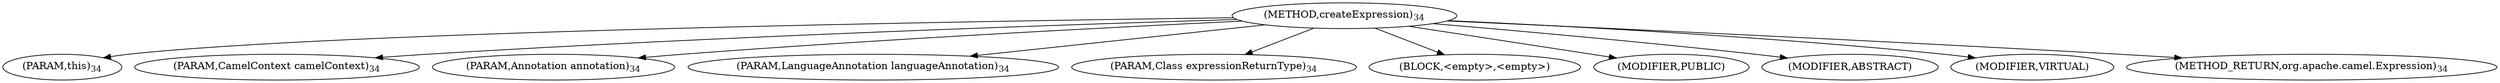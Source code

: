 digraph "createExpression" {  
"6" [label = <(METHOD,createExpression)<SUB>34</SUB>> ]
"7" [label = <(PARAM,this)<SUB>34</SUB>> ]
"8" [label = <(PARAM,CamelContext camelContext)<SUB>34</SUB>> ]
"9" [label = <(PARAM,Annotation annotation)<SUB>34</SUB>> ]
"10" [label = <(PARAM,LanguageAnnotation languageAnnotation)<SUB>34</SUB>> ]
"11" [label = <(PARAM,Class expressionReturnType)<SUB>34</SUB>> ]
"12" [label = <(BLOCK,&lt;empty&gt;,&lt;empty&gt;)> ]
"13" [label = <(MODIFIER,PUBLIC)> ]
"14" [label = <(MODIFIER,ABSTRACT)> ]
"15" [label = <(MODIFIER,VIRTUAL)> ]
"16" [label = <(METHOD_RETURN,org.apache.camel.Expression)<SUB>34</SUB>> ]
  "6" -> "7" 
  "6" -> "8" 
  "6" -> "9" 
  "6" -> "10" 
  "6" -> "11" 
  "6" -> "12" 
  "6" -> "13" 
  "6" -> "14" 
  "6" -> "15" 
  "6" -> "16" 
}
